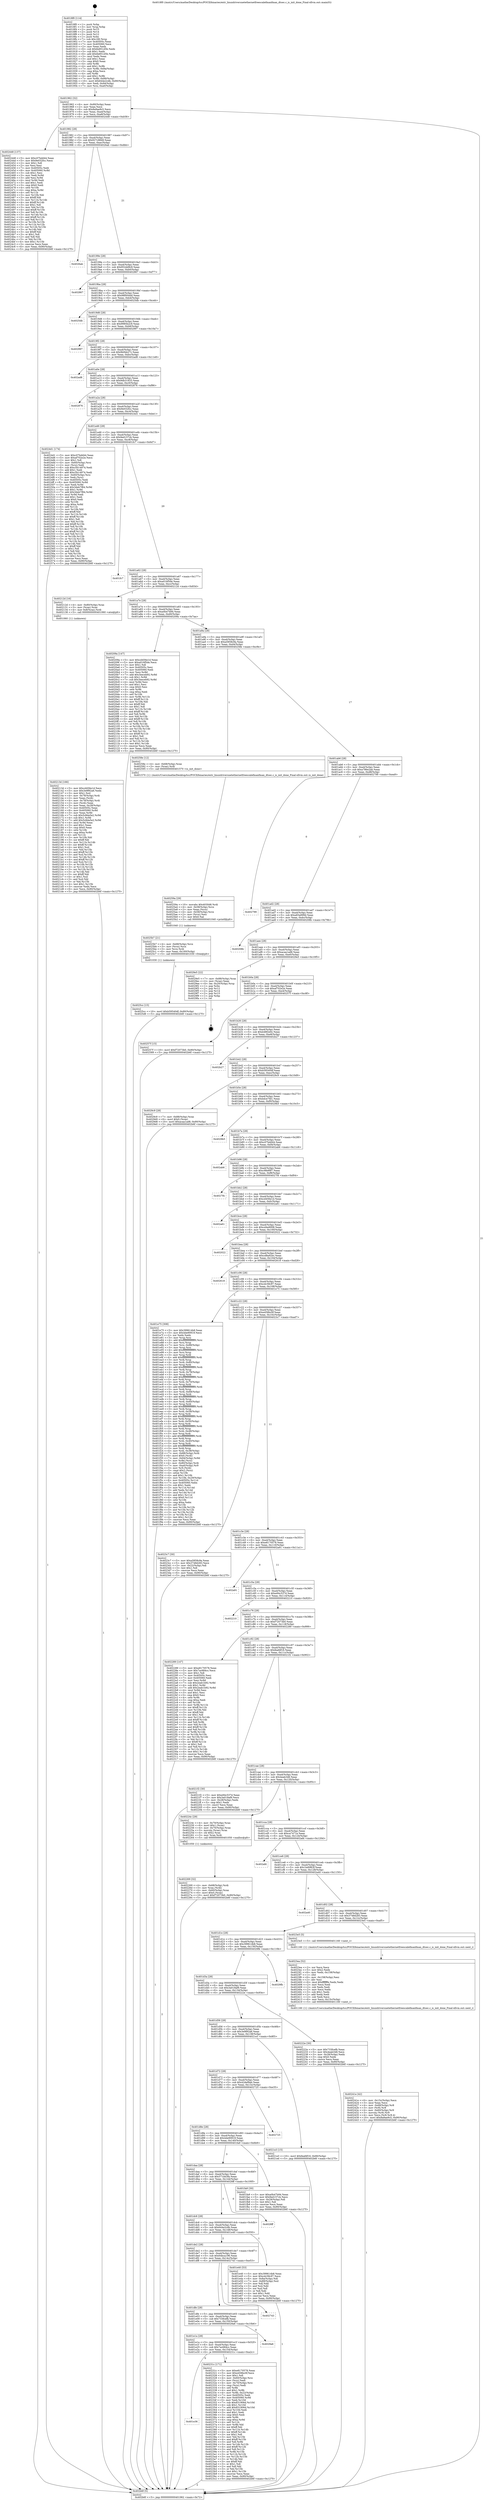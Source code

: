 digraph "0x4018f0" {
  label = "0x4018f0 (/mnt/c/Users/mathe/Desktop/tcc/POCII/binaries/extr_linuxdriversnetethernetfreescalefmanfman_dtsec.c_is_init_done_Final-ollvm.out::main(0))"
  labelloc = "t"
  node[shape=record]

  Entry [label="",width=0.3,height=0.3,shape=circle,fillcolor=black,style=filled]
  "0x401962" [label="{
     0x401962 [32]\l
     | [instrs]\l
     &nbsp;&nbsp;0x401962 \<+6\>: mov -0x90(%rbp),%eax\l
     &nbsp;&nbsp;0x401968 \<+2\>: mov %eax,%ecx\l
     &nbsp;&nbsp;0x40196a \<+6\>: sub $0x8a9ae9c5,%ecx\l
     &nbsp;&nbsp;0x401970 \<+6\>: mov %eax,-0xa4(%rbp)\l
     &nbsp;&nbsp;0x401976 \<+6\>: mov %ecx,-0xa8(%rbp)\l
     &nbsp;&nbsp;0x40197c \<+6\>: je 0000000000402448 \<main+0xb58\>\l
  }"]
  "0x402448" [label="{
     0x402448 [137]\l
     | [instrs]\l
     &nbsp;&nbsp;0x402448 \<+5\>: mov $0xc07bdd44,%eax\l
     &nbsp;&nbsp;0x40244d \<+5\>: mov $0x9e032fcc,%ecx\l
     &nbsp;&nbsp;0x402452 \<+2\>: mov $0x1,%dl\l
     &nbsp;&nbsp;0x402454 \<+2\>: xor %esi,%esi\l
     &nbsp;&nbsp;0x402456 \<+7\>: mov 0x40505c,%edi\l
     &nbsp;&nbsp;0x40245d \<+8\>: mov 0x405060,%r8d\l
     &nbsp;&nbsp;0x402465 \<+3\>: sub $0x1,%esi\l
     &nbsp;&nbsp;0x402468 \<+3\>: mov %edi,%r9d\l
     &nbsp;&nbsp;0x40246b \<+3\>: add %esi,%r9d\l
     &nbsp;&nbsp;0x40246e \<+4\>: imul %r9d,%edi\l
     &nbsp;&nbsp;0x402472 \<+3\>: and $0x1,%edi\l
     &nbsp;&nbsp;0x402475 \<+3\>: cmp $0x0,%edi\l
     &nbsp;&nbsp;0x402478 \<+4\>: sete %r10b\l
     &nbsp;&nbsp;0x40247c \<+4\>: cmp $0xa,%r8d\l
     &nbsp;&nbsp;0x402480 \<+4\>: setl %r11b\l
     &nbsp;&nbsp;0x402484 \<+3\>: mov %r10b,%bl\l
     &nbsp;&nbsp;0x402487 \<+3\>: xor $0xff,%bl\l
     &nbsp;&nbsp;0x40248a \<+3\>: mov %r11b,%r14b\l
     &nbsp;&nbsp;0x40248d \<+4\>: xor $0xff,%r14b\l
     &nbsp;&nbsp;0x402491 \<+3\>: xor $0x1,%dl\l
     &nbsp;&nbsp;0x402494 \<+3\>: mov %bl,%r15b\l
     &nbsp;&nbsp;0x402497 \<+4\>: and $0xff,%r15b\l
     &nbsp;&nbsp;0x40249b \<+3\>: and %dl,%r10b\l
     &nbsp;&nbsp;0x40249e \<+3\>: mov %r14b,%r12b\l
     &nbsp;&nbsp;0x4024a1 \<+4\>: and $0xff,%r12b\l
     &nbsp;&nbsp;0x4024a5 \<+3\>: and %dl,%r11b\l
     &nbsp;&nbsp;0x4024a8 \<+3\>: or %r10b,%r15b\l
     &nbsp;&nbsp;0x4024ab \<+3\>: or %r11b,%r12b\l
     &nbsp;&nbsp;0x4024ae \<+3\>: xor %r12b,%r15b\l
     &nbsp;&nbsp;0x4024b1 \<+3\>: or %r14b,%bl\l
     &nbsp;&nbsp;0x4024b4 \<+3\>: xor $0xff,%bl\l
     &nbsp;&nbsp;0x4024b7 \<+3\>: or $0x1,%dl\l
     &nbsp;&nbsp;0x4024ba \<+2\>: and %dl,%bl\l
     &nbsp;&nbsp;0x4024bc \<+3\>: or %bl,%r15b\l
     &nbsp;&nbsp;0x4024bf \<+4\>: test $0x1,%r15b\l
     &nbsp;&nbsp;0x4024c3 \<+3\>: cmovne %ecx,%eax\l
     &nbsp;&nbsp;0x4024c6 \<+6\>: mov %eax,-0x90(%rbp)\l
     &nbsp;&nbsp;0x4024cc \<+5\>: jmp 0000000000402b6f \<main+0x127f\>\l
  }"]
  "0x401982" [label="{
     0x401982 [28]\l
     | [instrs]\l
     &nbsp;&nbsp;0x401982 \<+5\>: jmp 0000000000401987 \<main+0x97\>\l
     &nbsp;&nbsp;0x401987 \<+6\>: mov -0xa4(%rbp),%eax\l
     &nbsp;&nbsp;0x40198d \<+5\>: sub $0x927c9849,%eax\l
     &nbsp;&nbsp;0x401992 \<+6\>: mov %eax,-0xac(%rbp)\l
     &nbsp;&nbsp;0x401998 \<+6\>: je 00000000004026ab \<main+0xdbb\>\l
  }"]
  Exit [label="",width=0.3,height=0.3,shape=circle,fillcolor=black,style=filled,peripheries=2]
  "0x4026ab" [label="{
     0x4026ab\l
  }", style=dashed]
  "0x40199e" [label="{
     0x40199e [28]\l
     | [instrs]\l
     &nbsp;&nbsp;0x40199e \<+5\>: jmp 00000000004019a3 \<main+0xb3\>\l
     &nbsp;&nbsp;0x4019a3 \<+6\>: mov -0xa4(%rbp),%eax\l
     &nbsp;&nbsp;0x4019a9 \<+5\>: sub $0x952dd9c9,%eax\l
     &nbsp;&nbsp;0x4019ae \<+6\>: mov %eax,-0xb0(%rbp)\l
     &nbsp;&nbsp;0x4019b4 \<+6\>: je 0000000000402867 \<main+0xf77\>\l
  }"]
  "0x4025cc" [label="{
     0x4025cc [15]\l
     | [instrs]\l
     &nbsp;&nbsp;0x4025cc \<+10\>: movl $0xb59540df,-0x90(%rbp)\l
     &nbsp;&nbsp;0x4025d6 \<+5\>: jmp 0000000000402b6f \<main+0x127f\>\l
  }"]
  "0x402867" [label="{
     0x402867\l
  }", style=dashed]
  "0x4019ba" [label="{
     0x4019ba [28]\l
     | [instrs]\l
     &nbsp;&nbsp;0x4019ba \<+5\>: jmp 00000000004019bf \<main+0xcf\>\l
     &nbsp;&nbsp;0x4019bf \<+6\>: mov -0xa4(%rbp),%eax\l
     &nbsp;&nbsp;0x4019c5 \<+5\>: sub $0x98f004dd,%eax\l
     &nbsp;&nbsp;0x4019ca \<+6\>: mov %eax,-0xb4(%rbp)\l
     &nbsp;&nbsp;0x4019d0 \<+6\>: je 00000000004025db \<main+0xceb\>\l
  }"]
  "0x4025b7" [label="{
     0x4025b7 [21]\l
     | [instrs]\l
     &nbsp;&nbsp;0x4025b7 \<+4\>: mov -0x68(%rbp),%rcx\l
     &nbsp;&nbsp;0x4025bb \<+3\>: mov (%rcx),%rcx\l
     &nbsp;&nbsp;0x4025be \<+3\>: mov %rcx,%rdi\l
     &nbsp;&nbsp;0x4025c1 \<+6\>: mov %eax,-0x160(%rbp)\l
     &nbsp;&nbsp;0x4025c7 \<+5\>: call 0000000000401030 \<free@plt\>\l
     | [calls]\l
     &nbsp;&nbsp;0x401030 \{1\} (unknown)\l
  }"]
  "0x4025db" [label="{
     0x4025db\l
  }", style=dashed]
  "0x4019d6" [label="{
     0x4019d6 [28]\l
     | [instrs]\l
     &nbsp;&nbsp;0x4019d6 \<+5\>: jmp 00000000004019db \<main+0xeb\>\l
     &nbsp;&nbsp;0x4019db \<+6\>: mov -0xa4(%rbp),%eax\l
     &nbsp;&nbsp;0x4019e1 \<+5\>: sub $0x9985b2c9,%eax\l
     &nbsp;&nbsp;0x4019e6 \<+6\>: mov %eax,-0xb8(%rbp)\l
     &nbsp;&nbsp;0x4019ec \<+6\>: je 0000000000402997 \<main+0x10a7\>\l
  }"]
  "0x40259a" [label="{
     0x40259a [29]\l
     | [instrs]\l
     &nbsp;&nbsp;0x40259a \<+10\>: movabs $0x4030d6,%rdi\l
     &nbsp;&nbsp;0x4025a4 \<+4\>: mov -0x58(%rbp),%rcx\l
     &nbsp;&nbsp;0x4025a8 \<+2\>: mov %eax,(%rcx)\l
     &nbsp;&nbsp;0x4025aa \<+4\>: mov -0x58(%rbp),%rcx\l
     &nbsp;&nbsp;0x4025ae \<+2\>: mov (%rcx),%esi\l
     &nbsp;&nbsp;0x4025b0 \<+2\>: mov $0x0,%al\l
     &nbsp;&nbsp;0x4025b2 \<+5\>: call 0000000000401040 \<printf@plt\>\l
     | [calls]\l
     &nbsp;&nbsp;0x401040 \{1\} (unknown)\l
  }"]
  "0x402997" [label="{
     0x402997\l
  }", style=dashed]
  "0x4019f2" [label="{
     0x4019f2 [28]\l
     | [instrs]\l
     &nbsp;&nbsp;0x4019f2 \<+5\>: jmp 00000000004019f7 \<main+0x107\>\l
     &nbsp;&nbsp;0x4019f7 \<+6\>: mov -0xa4(%rbp),%eax\l
     &nbsp;&nbsp;0x4019fd \<+5\>: sub $0x9b0bb27c,%eax\l
     &nbsp;&nbsp;0x401a02 \<+6\>: mov %eax,-0xbc(%rbp)\l
     &nbsp;&nbsp;0x401a08 \<+6\>: je 0000000000402ad8 \<main+0x11e8\>\l
  }"]
  "0x40241e" [label="{
     0x40241e [42]\l
     | [instrs]\l
     &nbsp;&nbsp;0x40241e \<+6\>: mov -0x15c(%rbp),%ecx\l
     &nbsp;&nbsp;0x402424 \<+3\>: imul %eax,%ecx\l
     &nbsp;&nbsp;0x402427 \<+4\>: mov -0x68(%rbp),%r8\l
     &nbsp;&nbsp;0x40242b \<+3\>: mov (%r8),%r8\l
     &nbsp;&nbsp;0x40242e \<+4\>: mov -0x60(%rbp),%r9\l
     &nbsp;&nbsp;0x402432 \<+3\>: movslq (%r9),%r9\l
     &nbsp;&nbsp;0x402435 \<+4\>: mov %ecx,(%r8,%r9,4)\l
     &nbsp;&nbsp;0x402439 \<+10\>: movl $0x8a9ae9c5,-0x90(%rbp)\l
     &nbsp;&nbsp;0x402443 \<+5\>: jmp 0000000000402b6f \<main+0x127f\>\l
  }"]
  "0x402ad8" [label="{
     0x402ad8\l
  }", style=dashed]
  "0x401a0e" [label="{
     0x401a0e [28]\l
     | [instrs]\l
     &nbsp;&nbsp;0x401a0e \<+5\>: jmp 0000000000401a13 \<main+0x123\>\l
     &nbsp;&nbsp;0x401a13 \<+6\>: mov -0xa4(%rbp),%eax\l
     &nbsp;&nbsp;0x401a19 \<+5\>: sub $0x9db31833,%eax\l
     &nbsp;&nbsp;0x401a1e \<+6\>: mov %eax,-0xc0(%rbp)\l
     &nbsp;&nbsp;0x401a24 \<+6\>: je 0000000000402876 \<main+0xf86\>\l
  }"]
  "0x4023ea" [label="{
     0x4023ea [52]\l
     | [instrs]\l
     &nbsp;&nbsp;0x4023ea \<+2\>: xor %ecx,%ecx\l
     &nbsp;&nbsp;0x4023ec \<+5\>: mov $0x2,%edx\l
     &nbsp;&nbsp;0x4023f1 \<+6\>: mov %edx,-0x158(%rbp)\l
     &nbsp;&nbsp;0x4023f7 \<+1\>: cltd\l
     &nbsp;&nbsp;0x4023f8 \<+6\>: mov -0x158(%rbp),%esi\l
     &nbsp;&nbsp;0x4023fe \<+2\>: idiv %esi\l
     &nbsp;&nbsp;0x402400 \<+6\>: imul $0xfffffffe,%edx,%edx\l
     &nbsp;&nbsp;0x402406 \<+2\>: mov %ecx,%edi\l
     &nbsp;&nbsp;0x402408 \<+2\>: sub %edx,%edi\l
     &nbsp;&nbsp;0x40240a \<+2\>: mov %ecx,%edx\l
     &nbsp;&nbsp;0x40240c \<+3\>: sub $0x1,%edx\l
     &nbsp;&nbsp;0x40240f \<+2\>: add %edx,%edi\l
     &nbsp;&nbsp;0x402411 \<+2\>: sub %edi,%ecx\l
     &nbsp;&nbsp;0x402413 \<+6\>: mov %ecx,-0x15c(%rbp)\l
     &nbsp;&nbsp;0x402419 \<+5\>: call 0000000000401160 \<next_i\>\l
     | [calls]\l
     &nbsp;&nbsp;0x401160 \{1\} (/mnt/c/Users/mathe/Desktop/tcc/POCII/binaries/extr_linuxdriversnetethernetfreescalefmanfman_dtsec.c_is_init_done_Final-ollvm.out::next_i)\l
  }"]
  "0x402876" [label="{
     0x402876\l
  }", style=dashed]
  "0x401a2a" [label="{
     0x401a2a [28]\l
     | [instrs]\l
     &nbsp;&nbsp;0x401a2a \<+5\>: jmp 0000000000401a2f \<main+0x13f\>\l
     &nbsp;&nbsp;0x401a2f \<+6\>: mov -0xa4(%rbp),%eax\l
     &nbsp;&nbsp;0x401a35 \<+5\>: sub $0x9e032fcc,%eax\l
     &nbsp;&nbsp;0x401a3a \<+6\>: mov %eax,-0xc4(%rbp)\l
     &nbsp;&nbsp;0x401a40 \<+6\>: je 00000000004024d1 \<main+0xbe1\>\l
  }"]
  "0x401e36" [label="{
     0x401e36\l
  }", style=dashed]
  "0x4024d1" [label="{
     0x4024d1 [174]\l
     | [instrs]\l
     &nbsp;&nbsp;0x4024d1 \<+5\>: mov $0xc07bdd44,%eax\l
     &nbsp;&nbsp;0x4024d6 \<+5\>: mov $0xaf702e2e,%ecx\l
     &nbsp;&nbsp;0x4024db \<+2\>: mov $0x1,%dl\l
     &nbsp;&nbsp;0x4024dd \<+4\>: mov -0x60(%rbp),%rsi\l
     &nbsp;&nbsp;0x4024e1 \<+2\>: mov (%rsi),%edi\l
     &nbsp;&nbsp;0x4024e3 \<+6\>: sub $0xc5b14974,%edi\l
     &nbsp;&nbsp;0x4024e9 \<+3\>: add $0x1,%edi\l
     &nbsp;&nbsp;0x4024ec \<+6\>: add $0xc5b14974,%edi\l
     &nbsp;&nbsp;0x4024f2 \<+4\>: mov -0x60(%rbp),%rsi\l
     &nbsp;&nbsp;0x4024f6 \<+2\>: mov %edi,(%rsi)\l
     &nbsp;&nbsp;0x4024f8 \<+7\>: mov 0x40505c,%edi\l
     &nbsp;&nbsp;0x4024ff \<+8\>: mov 0x405060,%r8d\l
     &nbsp;&nbsp;0x402507 \<+3\>: mov %edi,%r9d\l
     &nbsp;&nbsp;0x40250a \<+7\>: sub $0x3deb7f84,%r9d\l
     &nbsp;&nbsp;0x402511 \<+4\>: sub $0x1,%r9d\l
     &nbsp;&nbsp;0x402515 \<+7\>: add $0x3deb7f84,%r9d\l
     &nbsp;&nbsp;0x40251c \<+4\>: imul %r9d,%edi\l
     &nbsp;&nbsp;0x402520 \<+3\>: and $0x1,%edi\l
     &nbsp;&nbsp;0x402523 \<+3\>: cmp $0x0,%edi\l
     &nbsp;&nbsp;0x402526 \<+4\>: sete %r10b\l
     &nbsp;&nbsp;0x40252a \<+4\>: cmp $0xa,%r8d\l
     &nbsp;&nbsp;0x40252e \<+4\>: setl %r11b\l
     &nbsp;&nbsp;0x402532 \<+3\>: mov %r10b,%bl\l
     &nbsp;&nbsp;0x402535 \<+3\>: xor $0xff,%bl\l
     &nbsp;&nbsp;0x402538 \<+3\>: mov %r11b,%r14b\l
     &nbsp;&nbsp;0x40253b \<+4\>: xor $0xff,%r14b\l
     &nbsp;&nbsp;0x40253f \<+3\>: xor $0x1,%dl\l
     &nbsp;&nbsp;0x402542 \<+3\>: mov %bl,%r15b\l
     &nbsp;&nbsp;0x402545 \<+4\>: and $0xff,%r15b\l
     &nbsp;&nbsp;0x402549 \<+3\>: and %dl,%r10b\l
     &nbsp;&nbsp;0x40254c \<+3\>: mov %r14b,%r12b\l
     &nbsp;&nbsp;0x40254f \<+4\>: and $0xff,%r12b\l
     &nbsp;&nbsp;0x402553 \<+3\>: and %dl,%r11b\l
     &nbsp;&nbsp;0x402556 \<+3\>: or %r10b,%r15b\l
     &nbsp;&nbsp;0x402559 \<+3\>: or %r11b,%r12b\l
     &nbsp;&nbsp;0x40255c \<+3\>: xor %r12b,%r15b\l
     &nbsp;&nbsp;0x40255f \<+3\>: or %r14b,%bl\l
     &nbsp;&nbsp;0x402562 \<+3\>: xor $0xff,%bl\l
     &nbsp;&nbsp;0x402565 \<+3\>: or $0x1,%dl\l
     &nbsp;&nbsp;0x402568 \<+2\>: and %dl,%bl\l
     &nbsp;&nbsp;0x40256a \<+3\>: or %bl,%r15b\l
     &nbsp;&nbsp;0x40256d \<+4\>: test $0x1,%r15b\l
     &nbsp;&nbsp;0x402571 \<+3\>: cmovne %ecx,%eax\l
     &nbsp;&nbsp;0x402574 \<+6\>: mov %eax,-0x90(%rbp)\l
     &nbsp;&nbsp;0x40257a \<+5\>: jmp 0000000000402b6f \<main+0x127f\>\l
  }"]
  "0x401a46" [label="{
     0x401a46 [28]\l
     | [instrs]\l
     &nbsp;&nbsp;0x401a46 \<+5\>: jmp 0000000000401a4b \<main+0x15b\>\l
     &nbsp;&nbsp;0x401a4b \<+6\>: mov -0xa4(%rbp),%eax\l
     &nbsp;&nbsp;0x401a51 \<+5\>: sub $0x9ed157cb,%eax\l
     &nbsp;&nbsp;0x401a56 \<+6\>: mov %eax,-0xc8(%rbp)\l
     &nbsp;&nbsp;0x401a5c \<+6\>: je 0000000000401fc7 \<main+0x6d7\>\l
  }"]
  "0x40231c" [label="{
     0x40231c [171]\l
     | [instrs]\l
     &nbsp;&nbsp;0x40231c \<+5\>: mov $0xe8170578,%eax\l
     &nbsp;&nbsp;0x402321 \<+5\>: mov $0xe458bc0f,%ecx\l
     &nbsp;&nbsp;0x402326 \<+2\>: mov $0x1,%dl\l
     &nbsp;&nbsp;0x402328 \<+4\>: mov -0x60(%rbp),%rsi\l
     &nbsp;&nbsp;0x40232c \<+2\>: mov (%rsi),%edi\l
     &nbsp;&nbsp;0x40232e \<+4\>: mov -0x70(%rbp),%rsi\l
     &nbsp;&nbsp;0x402332 \<+2\>: cmp (%rsi),%edi\l
     &nbsp;&nbsp;0x402334 \<+4\>: setl %r8b\l
     &nbsp;&nbsp;0x402338 \<+4\>: and $0x1,%r8b\l
     &nbsp;&nbsp;0x40233c \<+4\>: mov %r8b,-0x22(%rbp)\l
     &nbsp;&nbsp;0x402340 \<+7\>: mov 0x40505c,%edi\l
     &nbsp;&nbsp;0x402347 \<+8\>: mov 0x405060,%r9d\l
     &nbsp;&nbsp;0x40234f \<+3\>: mov %edi,%r10d\l
     &nbsp;&nbsp;0x402352 \<+7\>: sub $0x831906d,%r10d\l
     &nbsp;&nbsp;0x402359 \<+4\>: sub $0x1,%r10d\l
     &nbsp;&nbsp;0x40235d \<+7\>: add $0x831906d,%r10d\l
     &nbsp;&nbsp;0x402364 \<+4\>: imul %r10d,%edi\l
     &nbsp;&nbsp;0x402368 \<+3\>: and $0x1,%edi\l
     &nbsp;&nbsp;0x40236b \<+3\>: cmp $0x0,%edi\l
     &nbsp;&nbsp;0x40236e \<+4\>: sete %r8b\l
     &nbsp;&nbsp;0x402372 \<+4\>: cmp $0xa,%r9d\l
     &nbsp;&nbsp;0x402376 \<+4\>: setl %r11b\l
     &nbsp;&nbsp;0x40237a \<+3\>: mov %r8b,%bl\l
     &nbsp;&nbsp;0x40237d \<+3\>: xor $0xff,%bl\l
     &nbsp;&nbsp;0x402380 \<+3\>: mov %r11b,%r14b\l
     &nbsp;&nbsp;0x402383 \<+4\>: xor $0xff,%r14b\l
     &nbsp;&nbsp;0x402387 \<+3\>: xor $0x1,%dl\l
     &nbsp;&nbsp;0x40238a \<+3\>: mov %bl,%r15b\l
     &nbsp;&nbsp;0x40238d \<+4\>: and $0xff,%r15b\l
     &nbsp;&nbsp;0x402391 \<+3\>: and %dl,%r8b\l
     &nbsp;&nbsp;0x402394 \<+3\>: mov %r14b,%r12b\l
     &nbsp;&nbsp;0x402397 \<+4\>: and $0xff,%r12b\l
     &nbsp;&nbsp;0x40239b \<+3\>: and %dl,%r11b\l
     &nbsp;&nbsp;0x40239e \<+3\>: or %r8b,%r15b\l
     &nbsp;&nbsp;0x4023a1 \<+3\>: or %r11b,%r12b\l
     &nbsp;&nbsp;0x4023a4 \<+3\>: xor %r12b,%r15b\l
     &nbsp;&nbsp;0x4023a7 \<+3\>: or %r14b,%bl\l
     &nbsp;&nbsp;0x4023aa \<+3\>: xor $0xff,%bl\l
     &nbsp;&nbsp;0x4023ad \<+3\>: or $0x1,%dl\l
     &nbsp;&nbsp;0x4023b0 \<+2\>: and %dl,%bl\l
     &nbsp;&nbsp;0x4023b2 \<+3\>: or %bl,%r15b\l
     &nbsp;&nbsp;0x4023b5 \<+4\>: test $0x1,%r15b\l
     &nbsp;&nbsp;0x4023b9 \<+3\>: cmovne %ecx,%eax\l
     &nbsp;&nbsp;0x4023bc \<+6\>: mov %eax,-0x90(%rbp)\l
     &nbsp;&nbsp;0x4023c2 \<+5\>: jmp 0000000000402b6f \<main+0x127f\>\l
  }"]
  "0x401fc7" [label="{
     0x401fc7\l
  }", style=dashed]
  "0x401a62" [label="{
     0x401a62 [28]\l
     | [instrs]\l
     &nbsp;&nbsp;0x401a62 \<+5\>: jmp 0000000000401a67 \<main+0x177\>\l
     &nbsp;&nbsp;0x401a67 \<+6\>: mov -0xa4(%rbp),%eax\l
     &nbsp;&nbsp;0x401a6d \<+5\>: sub $0xa016f5de,%eax\l
     &nbsp;&nbsp;0x401a72 \<+6\>: mov %eax,-0xcc(%rbp)\l
     &nbsp;&nbsp;0x401a78 \<+6\>: je 000000000040212d \<main+0x83d\>\l
  }"]
  "0x401e1a" [label="{
     0x401e1a [28]\l
     | [instrs]\l
     &nbsp;&nbsp;0x401e1a \<+5\>: jmp 0000000000401e1f \<main+0x52f\>\l
     &nbsp;&nbsp;0x401e1f \<+6\>: mov -0xa4(%rbp),%eax\l
     &nbsp;&nbsp;0x401e25 \<+5\>: sub $0x7ac684cc,%eax\l
     &nbsp;&nbsp;0x401e2a \<+6\>: mov %eax,-0x154(%rbp)\l
     &nbsp;&nbsp;0x401e30 \<+6\>: je 000000000040231c \<main+0xa2c\>\l
  }"]
  "0x40212d" [label="{
     0x40212d [16]\l
     | [instrs]\l
     &nbsp;&nbsp;0x40212d \<+4\>: mov -0x80(%rbp),%rax\l
     &nbsp;&nbsp;0x402131 \<+3\>: mov (%rax),%rax\l
     &nbsp;&nbsp;0x402134 \<+4\>: mov 0x8(%rax),%rdi\l
     &nbsp;&nbsp;0x402138 \<+5\>: call 0000000000401060 \<atoi@plt\>\l
     | [calls]\l
     &nbsp;&nbsp;0x401060 \{1\} (unknown)\l
  }"]
  "0x401a7e" [label="{
     0x401a7e [28]\l
     | [instrs]\l
     &nbsp;&nbsp;0x401a7e \<+5\>: jmp 0000000000401a83 \<main+0x193\>\l
     &nbsp;&nbsp;0x401a83 \<+6\>: mov -0xa4(%rbp),%eax\l
     &nbsp;&nbsp;0x401a89 \<+5\>: sub $0xa0b47b94,%eax\l
     &nbsp;&nbsp;0x401a8e \<+6\>: mov %eax,-0xd0(%rbp)\l
     &nbsp;&nbsp;0x401a94 \<+6\>: je 000000000040209a \<main+0x7aa\>\l
  }"]
  "0x4029a6" [label="{
     0x4029a6\l
  }", style=dashed]
  "0x40209a" [label="{
     0x40209a [147]\l
     | [instrs]\l
     &nbsp;&nbsp;0x40209a \<+5\>: mov $0xcd456e1d,%eax\l
     &nbsp;&nbsp;0x40209f \<+5\>: mov $0xa016f5de,%ecx\l
     &nbsp;&nbsp;0x4020a4 \<+2\>: mov $0x1,%dl\l
     &nbsp;&nbsp;0x4020a6 \<+7\>: mov 0x40505c,%esi\l
     &nbsp;&nbsp;0x4020ad \<+7\>: mov 0x405060,%edi\l
     &nbsp;&nbsp;0x4020b4 \<+3\>: mov %esi,%r8d\l
     &nbsp;&nbsp;0x4020b7 \<+7\>: add $0x3eeceb92,%r8d\l
     &nbsp;&nbsp;0x4020be \<+4\>: sub $0x1,%r8d\l
     &nbsp;&nbsp;0x4020c2 \<+7\>: sub $0x3eeceb92,%r8d\l
     &nbsp;&nbsp;0x4020c9 \<+4\>: imul %r8d,%esi\l
     &nbsp;&nbsp;0x4020cd \<+3\>: and $0x1,%esi\l
     &nbsp;&nbsp;0x4020d0 \<+3\>: cmp $0x0,%esi\l
     &nbsp;&nbsp;0x4020d3 \<+4\>: sete %r9b\l
     &nbsp;&nbsp;0x4020d7 \<+3\>: cmp $0xa,%edi\l
     &nbsp;&nbsp;0x4020da \<+4\>: setl %r10b\l
     &nbsp;&nbsp;0x4020de \<+3\>: mov %r9b,%r11b\l
     &nbsp;&nbsp;0x4020e1 \<+4\>: xor $0xff,%r11b\l
     &nbsp;&nbsp;0x4020e5 \<+3\>: mov %r10b,%bl\l
     &nbsp;&nbsp;0x4020e8 \<+3\>: xor $0xff,%bl\l
     &nbsp;&nbsp;0x4020eb \<+3\>: xor $0x1,%dl\l
     &nbsp;&nbsp;0x4020ee \<+3\>: mov %r11b,%r14b\l
     &nbsp;&nbsp;0x4020f1 \<+4\>: and $0xff,%r14b\l
     &nbsp;&nbsp;0x4020f5 \<+3\>: and %dl,%r9b\l
     &nbsp;&nbsp;0x4020f8 \<+3\>: mov %bl,%r15b\l
     &nbsp;&nbsp;0x4020fb \<+4\>: and $0xff,%r15b\l
     &nbsp;&nbsp;0x4020ff \<+3\>: and %dl,%r10b\l
     &nbsp;&nbsp;0x402102 \<+3\>: or %r9b,%r14b\l
     &nbsp;&nbsp;0x402105 \<+3\>: or %r10b,%r15b\l
     &nbsp;&nbsp;0x402108 \<+3\>: xor %r15b,%r14b\l
     &nbsp;&nbsp;0x40210b \<+3\>: or %bl,%r11b\l
     &nbsp;&nbsp;0x40210e \<+4\>: xor $0xff,%r11b\l
     &nbsp;&nbsp;0x402112 \<+3\>: or $0x1,%dl\l
     &nbsp;&nbsp;0x402115 \<+3\>: and %dl,%r11b\l
     &nbsp;&nbsp;0x402118 \<+3\>: or %r11b,%r14b\l
     &nbsp;&nbsp;0x40211b \<+4\>: test $0x1,%r14b\l
     &nbsp;&nbsp;0x40211f \<+3\>: cmovne %ecx,%eax\l
     &nbsp;&nbsp;0x402122 \<+6\>: mov %eax,-0x90(%rbp)\l
     &nbsp;&nbsp;0x402128 \<+5\>: jmp 0000000000402b6f \<main+0x127f\>\l
  }"]
  "0x401a9a" [label="{
     0x401a9a [28]\l
     | [instrs]\l
     &nbsp;&nbsp;0x401a9a \<+5\>: jmp 0000000000401a9f \<main+0x1af\>\l
     &nbsp;&nbsp;0x401a9f \<+6\>: mov -0xa4(%rbp),%eax\l
     &nbsp;&nbsp;0x401aa5 \<+5\>: sub $0xa5858c9a,%eax\l
     &nbsp;&nbsp;0x401aaa \<+6\>: mov %eax,-0xd4(%rbp)\l
     &nbsp;&nbsp;0x401ab0 \<+6\>: je 000000000040258e \<main+0xc9e\>\l
  }"]
  "0x401dfe" [label="{
     0x401dfe [28]\l
     | [instrs]\l
     &nbsp;&nbsp;0x401dfe \<+5\>: jmp 0000000000401e03 \<main+0x513\>\l
     &nbsp;&nbsp;0x401e03 \<+6\>: mov -0xa4(%rbp),%eax\l
     &nbsp;&nbsp;0x401e09 \<+5\>: sub $0x733fcefb,%eax\l
     &nbsp;&nbsp;0x401e0e \<+6\>: mov %eax,-0x150(%rbp)\l
     &nbsp;&nbsp;0x401e14 \<+6\>: je 00000000004029a6 \<main+0x10b6\>\l
  }"]
  "0x40258e" [label="{
     0x40258e [12]\l
     | [instrs]\l
     &nbsp;&nbsp;0x40258e \<+4\>: mov -0x68(%rbp),%rax\l
     &nbsp;&nbsp;0x402592 \<+3\>: mov (%rax),%rdi\l
     &nbsp;&nbsp;0x402595 \<+5\>: call 0000000000401570 \<is_init_done\>\l
     | [calls]\l
     &nbsp;&nbsp;0x401570 \{1\} (/mnt/c/Users/mathe/Desktop/tcc/POCII/binaries/extr_linuxdriversnetethernetfreescalefmanfman_dtsec.c_is_init_done_Final-ollvm.out::is_init_done)\l
  }"]
  "0x401ab6" [label="{
     0x401ab6 [28]\l
     | [instrs]\l
     &nbsp;&nbsp;0x401ab6 \<+5\>: jmp 0000000000401abb \<main+0x1cb\>\l
     &nbsp;&nbsp;0x401abb \<+6\>: mov -0xa4(%rbp),%eax\l
     &nbsp;&nbsp;0x401ac1 \<+5\>: sub $0xa786e2ab,%eax\l
     &nbsp;&nbsp;0x401ac6 \<+6\>: mov %eax,-0xd8(%rbp)\l
     &nbsp;&nbsp;0x401acc \<+6\>: je 0000000000402799 \<main+0xea9\>\l
  }"]
  "0x402743" [label="{
     0x402743\l
  }", style=dashed]
  "0x402799" [label="{
     0x402799\l
  }", style=dashed]
  "0x401ad2" [label="{
     0x401ad2 [28]\l
     | [instrs]\l
     &nbsp;&nbsp;0x401ad2 \<+5\>: jmp 0000000000401ad7 \<main+0x1e7\>\l
     &nbsp;&nbsp;0x401ad7 \<+6\>: mov -0xa4(%rbp),%eax\l
     &nbsp;&nbsp;0x401add \<+5\>: sub $0xa83a999d,%eax\l
     &nbsp;&nbsp;0x401ae2 \<+6\>: mov %eax,-0xdc(%rbp)\l
     &nbsp;&nbsp;0x401ae8 \<+6\>: je 000000000040208b \<main+0x79b\>\l
  }"]
  "0x402269" [label="{
     0x402269 [32]\l
     | [instrs]\l
     &nbsp;&nbsp;0x402269 \<+4\>: mov -0x68(%rbp),%rdi\l
     &nbsp;&nbsp;0x40226d \<+3\>: mov %rax,(%rdi)\l
     &nbsp;&nbsp;0x402270 \<+4\>: mov -0x60(%rbp),%rax\l
     &nbsp;&nbsp;0x402274 \<+6\>: movl $0x0,(%rax)\l
     &nbsp;&nbsp;0x40227a \<+10\>: movl $0xf72073b0,-0x90(%rbp)\l
     &nbsp;&nbsp;0x402284 \<+5\>: jmp 0000000000402b6f \<main+0x127f\>\l
  }"]
  "0x40208b" [label="{
     0x40208b\l
  }", style=dashed]
  "0x401aee" [label="{
     0x401aee [28]\l
     | [instrs]\l
     &nbsp;&nbsp;0x401aee \<+5\>: jmp 0000000000401af3 \<main+0x203\>\l
     &nbsp;&nbsp;0x401af3 \<+6\>: mov -0xa4(%rbp),%eax\l
     &nbsp;&nbsp;0x401af9 \<+5\>: sub $0xacaa1ad8,%eax\l
     &nbsp;&nbsp;0x401afe \<+6\>: mov %eax,-0xe0(%rbp)\l
     &nbsp;&nbsp;0x401b04 \<+6\>: je 00000000004029e5 \<main+0x10f5\>\l
  }"]
  "0x40213d" [label="{
     0x40213d [166]\l
     | [instrs]\l
     &nbsp;&nbsp;0x40213d \<+5\>: mov $0xcd456e1d,%ecx\l
     &nbsp;&nbsp;0x402142 \<+5\>: mov $0x3e9f92a6,%edx\l
     &nbsp;&nbsp;0x402147 \<+3\>: mov $0x1,%sil\l
     &nbsp;&nbsp;0x40214a \<+4\>: mov -0x78(%rbp),%rdi\l
     &nbsp;&nbsp;0x40214e \<+2\>: mov %eax,(%rdi)\l
     &nbsp;&nbsp;0x402150 \<+4\>: mov -0x78(%rbp),%rdi\l
     &nbsp;&nbsp;0x402154 \<+2\>: mov (%rdi),%eax\l
     &nbsp;&nbsp;0x402156 \<+3\>: mov %eax,-0x28(%rbp)\l
     &nbsp;&nbsp;0x402159 \<+7\>: mov 0x40505c,%eax\l
     &nbsp;&nbsp;0x402160 \<+8\>: mov 0x405060,%r8d\l
     &nbsp;&nbsp;0x402168 \<+3\>: mov %eax,%r9d\l
     &nbsp;&nbsp;0x40216b \<+7\>: sub $0x5c8da5e2,%r9d\l
     &nbsp;&nbsp;0x402172 \<+4\>: sub $0x1,%r9d\l
     &nbsp;&nbsp;0x402176 \<+7\>: add $0x5c8da5e2,%r9d\l
     &nbsp;&nbsp;0x40217d \<+4\>: imul %r9d,%eax\l
     &nbsp;&nbsp;0x402181 \<+3\>: and $0x1,%eax\l
     &nbsp;&nbsp;0x402184 \<+3\>: cmp $0x0,%eax\l
     &nbsp;&nbsp;0x402187 \<+4\>: sete %r10b\l
     &nbsp;&nbsp;0x40218b \<+4\>: cmp $0xa,%r8d\l
     &nbsp;&nbsp;0x40218f \<+4\>: setl %r11b\l
     &nbsp;&nbsp;0x402193 \<+3\>: mov %r10b,%bl\l
     &nbsp;&nbsp;0x402196 \<+3\>: xor $0xff,%bl\l
     &nbsp;&nbsp;0x402199 \<+3\>: mov %r11b,%r14b\l
     &nbsp;&nbsp;0x40219c \<+4\>: xor $0xff,%r14b\l
     &nbsp;&nbsp;0x4021a0 \<+4\>: xor $0x1,%sil\l
     &nbsp;&nbsp;0x4021a4 \<+3\>: mov %bl,%r15b\l
     &nbsp;&nbsp;0x4021a7 \<+4\>: and $0xff,%r15b\l
     &nbsp;&nbsp;0x4021ab \<+3\>: and %sil,%r10b\l
     &nbsp;&nbsp;0x4021ae \<+3\>: mov %r14b,%r12b\l
     &nbsp;&nbsp;0x4021b1 \<+4\>: and $0xff,%r12b\l
     &nbsp;&nbsp;0x4021b5 \<+3\>: and %sil,%r11b\l
     &nbsp;&nbsp;0x4021b8 \<+3\>: or %r10b,%r15b\l
     &nbsp;&nbsp;0x4021bb \<+3\>: or %r11b,%r12b\l
     &nbsp;&nbsp;0x4021be \<+3\>: xor %r12b,%r15b\l
     &nbsp;&nbsp;0x4021c1 \<+3\>: or %r14b,%bl\l
     &nbsp;&nbsp;0x4021c4 \<+3\>: xor $0xff,%bl\l
     &nbsp;&nbsp;0x4021c7 \<+4\>: or $0x1,%sil\l
     &nbsp;&nbsp;0x4021cb \<+3\>: and %sil,%bl\l
     &nbsp;&nbsp;0x4021ce \<+3\>: or %bl,%r15b\l
     &nbsp;&nbsp;0x4021d1 \<+4\>: test $0x1,%r15b\l
     &nbsp;&nbsp;0x4021d5 \<+3\>: cmovne %edx,%ecx\l
     &nbsp;&nbsp;0x4021d8 \<+6\>: mov %ecx,-0x90(%rbp)\l
     &nbsp;&nbsp;0x4021de \<+5\>: jmp 0000000000402b6f \<main+0x127f\>\l
  }"]
  "0x4029e5" [label="{
     0x4029e5 [22]\l
     | [instrs]\l
     &nbsp;&nbsp;0x4029e5 \<+7\>: mov -0x88(%rbp),%rax\l
     &nbsp;&nbsp;0x4029ec \<+2\>: mov (%rax),%eax\l
     &nbsp;&nbsp;0x4029ee \<+4\>: lea -0x20(%rbp),%rsp\l
     &nbsp;&nbsp;0x4029f2 \<+1\>: pop %rbx\l
     &nbsp;&nbsp;0x4029f3 \<+2\>: pop %r12\l
     &nbsp;&nbsp;0x4029f5 \<+2\>: pop %r14\l
     &nbsp;&nbsp;0x4029f7 \<+2\>: pop %r15\l
     &nbsp;&nbsp;0x4029f9 \<+1\>: pop %rbp\l
     &nbsp;&nbsp;0x4029fa \<+1\>: ret\l
  }"]
  "0x401b0a" [label="{
     0x401b0a [28]\l
     | [instrs]\l
     &nbsp;&nbsp;0x401b0a \<+5\>: jmp 0000000000401b0f \<main+0x21f\>\l
     &nbsp;&nbsp;0x401b0f \<+6\>: mov -0xa4(%rbp),%eax\l
     &nbsp;&nbsp;0x401b15 \<+5\>: sub $0xaf702e2e,%eax\l
     &nbsp;&nbsp;0x401b1a \<+6\>: mov %eax,-0xe4(%rbp)\l
     &nbsp;&nbsp;0x401b20 \<+6\>: je 000000000040257f \<main+0xc8f\>\l
  }"]
  "0x4018f0" [label="{
     0x4018f0 [114]\l
     | [instrs]\l
     &nbsp;&nbsp;0x4018f0 \<+1\>: push %rbp\l
     &nbsp;&nbsp;0x4018f1 \<+3\>: mov %rsp,%rbp\l
     &nbsp;&nbsp;0x4018f4 \<+2\>: push %r15\l
     &nbsp;&nbsp;0x4018f6 \<+2\>: push %r14\l
     &nbsp;&nbsp;0x4018f8 \<+2\>: push %r12\l
     &nbsp;&nbsp;0x4018fa \<+1\>: push %rbx\l
     &nbsp;&nbsp;0x4018fb \<+7\>: sub $0x180,%rsp\l
     &nbsp;&nbsp;0x401902 \<+7\>: mov 0x40505c,%eax\l
     &nbsp;&nbsp;0x401909 \<+7\>: mov 0x405060,%ecx\l
     &nbsp;&nbsp;0x401910 \<+2\>: mov %eax,%edx\l
     &nbsp;&nbsp;0x401912 \<+6\>: sub $0x6e851d5b,%edx\l
     &nbsp;&nbsp;0x401918 \<+3\>: sub $0x1,%edx\l
     &nbsp;&nbsp;0x40191b \<+6\>: add $0x6e851d5b,%edx\l
     &nbsp;&nbsp;0x401921 \<+3\>: imul %edx,%eax\l
     &nbsp;&nbsp;0x401924 \<+3\>: and $0x1,%eax\l
     &nbsp;&nbsp;0x401927 \<+3\>: cmp $0x0,%eax\l
     &nbsp;&nbsp;0x40192a \<+4\>: sete %r8b\l
     &nbsp;&nbsp;0x40192e \<+4\>: and $0x1,%r8b\l
     &nbsp;&nbsp;0x401932 \<+7\>: mov %r8b,-0x8a(%rbp)\l
     &nbsp;&nbsp;0x401939 \<+3\>: cmp $0xa,%ecx\l
     &nbsp;&nbsp;0x40193c \<+4\>: setl %r8b\l
     &nbsp;&nbsp;0x401940 \<+4\>: and $0x1,%r8b\l
     &nbsp;&nbsp;0x401944 \<+7\>: mov %r8b,-0x89(%rbp)\l
     &nbsp;&nbsp;0x40194b \<+10\>: movl $0x644e2cdb,-0x90(%rbp)\l
     &nbsp;&nbsp;0x401955 \<+6\>: mov %edi,-0x94(%rbp)\l
     &nbsp;&nbsp;0x40195b \<+7\>: mov %rsi,-0xa0(%rbp)\l
  }"]
  "0x40257f" [label="{
     0x40257f [15]\l
     | [instrs]\l
     &nbsp;&nbsp;0x40257f \<+10\>: movl $0xf72073b0,-0x90(%rbp)\l
     &nbsp;&nbsp;0x402589 \<+5\>: jmp 0000000000402b6f \<main+0x127f\>\l
  }"]
  "0x401b26" [label="{
     0x401b26 [28]\l
     | [instrs]\l
     &nbsp;&nbsp;0x401b26 \<+5\>: jmp 0000000000401b2b \<main+0x23b\>\l
     &nbsp;&nbsp;0x401b2b \<+6\>: mov -0xa4(%rbp),%eax\l
     &nbsp;&nbsp;0x401b31 \<+5\>: sub $0xb48f2e0c,%eax\l
     &nbsp;&nbsp;0x401b36 \<+6\>: mov %eax,-0xe8(%rbp)\l
     &nbsp;&nbsp;0x401b3c \<+6\>: je 0000000000402b27 \<main+0x1237\>\l
  }"]
  "0x402b6f" [label="{
     0x402b6f [5]\l
     | [instrs]\l
     &nbsp;&nbsp;0x402b6f \<+5\>: jmp 0000000000401962 \<main+0x72\>\l
  }"]
  "0x402b27" [label="{
     0x402b27\l
  }", style=dashed]
  "0x401b42" [label="{
     0x401b42 [28]\l
     | [instrs]\l
     &nbsp;&nbsp;0x401b42 \<+5\>: jmp 0000000000401b47 \<main+0x257\>\l
     &nbsp;&nbsp;0x401b47 \<+6\>: mov -0xa4(%rbp),%eax\l
     &nbsp;&nbsp;0x401b4d \<+5\>: sub $0xb59540df,%eax\l
     &nbsp;&nbsp;0x401b52 \<+6\>: mov %eax,-0xec(%rbp)\l
     &nbsp;&nbsp;0x401b58 \<+6\>: je 00000000004029c9 \<main+0x10d9\>\l
  }"]
  "0x401de2" [label="{
     0x401de2 [28]\l
     | [instrs]\l
     &nbsp;&nbsp;0x401de2 \<+5\>: jmp 0000000000401de7 \<main+0x4f7\>\l
     &nbsp;&nbsp;0x401de7 \<+6\>: mov -0xa4(%rbp),%eax\l
     &nbsp;&nbsp;0x401ded \<+5\>: sub $0x64bca196,%eax\l
     &nbsp;&nbsp;0x401df2 \<+6\>: mov %eax,-0x14c(%rbp)\l
     &nbsp;&nbsp;0x401df8 \<+6\>: je 0000000000402743 \<main+0xe53\>\l
  }"]
  "0x4029c9" [label="{
     0x4029c9 [28]\l
     | [instrs]\l
     &nbsp;&nbsp;0x4029c9 \<+7\>: mov -0x88(%rbp),%rax\l
     &nbsp;&nbsp;0x4029d0 \<+6\>: movl $0x0,(%rax)\l
     &nbsp;&nbsp;0x4029d6 \<+10\>: movl $0xacaa1ad8,-0x90(%rbp)\l
     &nbsp;&nbsp;0x4029e0 \<+5\>: jmp 0000000000402b6f \<main+0x127f\>\l
  }"]
  "0x401b5e" [label="{
     0x401b5e [28]\l
     | [instrs]\l
     &nbsp;&nbsp;0x401b5e \<+5\>: jmp 0000000000401b63 \<main+0x273\>\l
     &nbsp;&nbsp;0x401b63 \<+6\>: mov -0xa4(%rbp),%eax\l
     &nbsp;&nbsp;0x401b69 \<+5\>: sub $0xbdce7fd1,%eax\l
     &nbsp;&nbsp;0x401b6e \<+6\>: mov %eax,-0xf0(%rbp)\l
     &nbsp;&nbsp;0x401b74 \<+6\>: je 00000000004029b5 \<main+0x10c5\>\l
  }"]
  "0x401e40" [label="{
     0x401e40 [53]\l
     | [instrs]\l
     &nbsp;&nbsp;0x401e40 \<+5\>: mov $0x399614b8,%eax\l
     &nbsp;&nbsp;0x401e45 \<+5\>: mov $0xcdc58c97,%ecx\l
     &nbsp;&nbsp;0x401e4a \<+6\>: mov -0x8a(%rbp),%dl\l
     &nbsp;&nbsp;0x401e50 \<+7\>: mov -0x89(%rbp),%sil\l
     &nbsp;&nbsp;0x401e57 \<+3\>: mov %dl,%dil\l
     &nbsp;&nbsp;0x401e5a \<+3\>: and %sil,%dil\l
     &nbsp;&nbsp;0x401e5d \<+3\>: xor %sil,%dl\l
     &nbsp;&nbsp;0x401e60 \<+3\>: or %dl,%dil\l
     &nbsp;&nbsp;0x401e63 \<+4\>: test $0x1,%dil\l
     &nbsp;&nbsp;0x401e67 \<+3\>: cmovne %ecx,%eax\l
     &nbsp;&nbsp;0x401e6a \<+6\>: mov %eax,-0x90(%rbp)\l
     &nbsp;&nbsp;0x401e70 \<+5\>: jmp 0000000000402b6f \<main+0x127f\>\l
  }"]
  "0x4029b5" [label="{
     0x4029b5\l
  }", style=dashed]
  "0x401b7a" [label="{
     0x401b7a [28]\l
     | [instrs]\l
     &nbsp;&nbsp;0x401b7a \<+5\>: jmp 0000000000401b7f \<main+0x28f\>\l
     &nbsp;&nbsp;0x401b7f \<+6\>: mov -0xa4(%rbp),%eax\l
     &nbsp;&nbsp;0x401b85 \<+5\>: sub $0xc07bdd44,%eax\l
     &nbsp;&nbsp;0x401b8a \<+6\>: mov %eax,-0xf4(%rbp)\l
     &nbsp;&nbsp;0x401b90 \<+6\>: je 0000000000402ab6 \<main+0x11c6\>\l
  }"]
  "0x401dc6" [label="{
     0x401dc6 [28]\l
     | [instrs]\l
     &nbsp;&nbsp;0x401dc6 \<+5\>: jmp 0000000000401dcb \<main+0x4db\>\l
     &nbsp;&nbsp;0x401dcb \<+6\>: mov -0xa4(%rbp),%eax\l
     &nbsp;&nbsp;0x401dd1 \<+5\>: sub $0x644e2cdb,%eax\l
     &nbsp;&nbsp;0x401dd6 \<+6\>: mov %eax,-0x148(%rbp)\l
     &nbsp;&nbsp;0x401ddc \<+6\>: je 0000000000401e40 \<main+0x550\>\l
  }"]
  "0x402ab6" [label="{
     0x402ab6\l
  }", style=dashed]
  "0x401b96" [label="{
     0x401b96 [28]\l
     | [instrs]\l
     &nbsp;&nbsp;0x401b96 \<+5\>: jmp 0000000000401b9b \<main+0x2ab\>\l
     &nbsp;&nbsp;0x401b9b \<+6\>: mov -0xa4(%rbp),%eax\l
     &nbsp;&nbsp;0x401ba1 \<+5\>: sub $0xc9fe9f97,%eax\l
     &nbsp;&nbsp;0x401ba6 \<+6\>: mov %eax,-0xf8(%rbp)\l
     &nbsp;&nbsp;0x401bac \<+6\>: je 00000000004027f4 \<main+0xf04\>\l
  }"]
  "0x4028ff" [label="{
     0x4028ff\l
  }", style=dashed]
  "0x4027f4" [label="{
     0x4027f4\l
  }", style=dashed]
  "0x401bb2" [label="{
     0x401bb2 [28]\l
     | [instrs]\l
     &nbsp;&nbsp;0x401bb2 \<+5\>: jmp 0000000000401bb7 \<main+0x2c7\>\l
     &nbsp;&nbsp;0x401bb7 \<+6\>: mov -0xa4(%rbp),%eax\l
     &nbsp;&nbsp;0x401bbd \<+5\>: sub $0xcd456e1d,%eax\l
     &nbsp;&nbsp;0x401bc2 \<+6\>: mov %eax,-0xfc(%rbp)\l
     &nbsp;&nbsp;0x401bc8 \<+6\>: je 0000000000402a61 \<main+0x1171\>\l
  }"]
  "0x401daa" [label="{
     0x401daa [28]\l
     | [instrs]\l
     &nbsp;&nbsp;0x401daa \<+5\>: jmp 0000000000401daf \<main+0x4bf\>\l
     &nbsp;&nbsp;0x401daf \<+6\>: mov -0xa4(%rbp),%eax\l
     &nbsp;&nbsp;0x401db5 \<+5\>: sub $0x571bb3fa,%eax\l
     &nbsp;&nbsp;0x401dba \<+6\>: mov %eax,-0x144(%rbp)\l
     &nbsp;&nbsp;0x401dc0 \<+6\>: je 00000000004028ff \<main+0x100f\>\l
  }"]
  "0x402a61" [label="{
     0x402a61\l
  }", style=dashed]
  "0x401bce" [label="{
     0x401bce [28]\l
     | [instrs]\l
     &nbsp;&nbsp;0x401bce \<+5\>: jmp 0000000000401bd3 \<main+0x2e3\>\l
     &nbsp;&nbsp;0x401bd3 \<+6\>: mov -0xa4(%rbp),%eax\l
     &nbsp;&nbsp;0x401bd9 \<+5\>: sub $0xcd4e9008,%eax\l
     &nbsp;&nbsp;0x401bde \<+6\>: mov %eax,-0x100(%rbp)\l
     &nbsp;&nbsp;0x401be4 \<+6\>: je 0000000000402022 \<main+0x732\>\l
  }"]
  "0x401fa9" [label="{
     0x401fa9 [30]\l
     | [instrs]\l
     &nbsp;&nbsp;0x401fa9 \<+5\>: mov $0xa0b47b94,%eax\l
     &nbsp;&nbsp;0x401fae \<+5\>: mov $0x9ed157cb,%ecx\l
     &nbsp;&nbsp;0x401fb3 \<+3\>: mov -0x29(%rbp),%dl\l
     &nbsp;&nbsp;0x401fb6 \<+3\>: test $0x1,%dl\l
     &nbsp;&nbsp;0x401fb9 \<+3\>: cmovne %ecx,%eax\l
     &nbsp;&nbsp;0x401fbc \<+6\>: mov %eax,-0x90(%rbp)\l
     &nbsp;&nbsp;0x401fc2 \<+5\>: jmp 0000000000402b6f \<main+0x127f\>\l
  }"]
  "0x402022" [label="{
     0x402022\l
  }", style=dashed]
  "0x401bea" [label="{
     0x401bea [28]\l
     | [instrs]\l
     &nbsp;&nbsp;0x401bea \<+5\>: jmp 0000000000401bef \<main+0x2ff\>\l
     &nbsp;&nbsp;0x401bef \<+6\>: mov -0xa4(%rbp),%eax\l
     &nbsp;&nbsp;0x401bf5 \<+5\>: sub $0xcd8a92ec,%eax\l
     &nbsp;&nbsp;0x401bfa \<+6\>: mov %eax,-0x104(%rbp)\l
     &nbsp;&nbsp;0x401c00 \<+6\>: je 0000000000402618 \<main+0xd28\>\l
  }"]
  "0x401d8e" [label="{
     0x401d8e [28]\l
     | [instrs]\l
     &nbsp;&nbsp;0x401d8e \<+5\>: jmp 0000000000401d93 \<main+0x4a3\>\l
     &nbsp;&nbsp;0x401d93 \<+6\>: mov -0xa4(%rbp),%eax\l
     &nbsp;&nbsp;0x401d99 \<+5\>: sub $0x4de90919,%eax\l
     &nbsp;&nbsp;0x401d9e \<+6\>: mov %eax,-0x140(%rbp)\l
     &nbsp;&nbsp;0x401da4 \<+6\>: je 0000000000401fa9 \<main+0x6b9\>\l
  }"]
  "0x402618" [label="{
     0x402618\l
  }", style=dashed]
  "0x401c06" [label="{
     0x401c06 [28]\l
     | [instrs]\l
     &nbsp;&nbsp;0x401c06 \<+5\>: jmp 0000000000401c0b \<main+0x31b\>\l
     &nbsp;&nbsp;0x401c0b \<+6\>: mov -0xa4(%rbp),%eax\l
     &nbsp;&nbsp;0x401c11 \<+5\>: sub $0xcdc58c97,%eax\l
     &nbsp;&nbsp;0x401c16 \<+6\>: mov %eax,-0x108(%rbp)\l
     &nbsp;&nbsp;0x401c1c \<+6\>: je 0000000000401e75 \<main+0x585\>\l
  }"]
  "0x402725" [label="{
     0x402725\l
  }", style=dashed]
  "0x401e75" [label="{
     0x401e75 [308]\l
     | [instrs]\l
     &nbsp;&nbsp;0x401e75 \<+5\>: mov $0x399614b8,%eax\l
     &nbsp;&nbsp;0x401e7a \<+5\>: mov $0x4de90919,%ecx\l
     &nbsp;&nbsp;0x401e7f \<+2\>: xor %edx,%edx\l
     &nbsp;&nbsp;0x401e81 \<+3\>: mov %rsp,%rsi\l
     &nbsp;&nbsp;0x401e84 \<+4\>: add $0xfffffffffffffff0,%rsi\l
     &nbsp;&nbsp;0x401e88 \<+3\>: mov %rsi,%rsp\l
     &nbsp;&nbsp;0x401e8b \<+7\>: mov %rsi,-0x88(%rbp)\l
     &nbsp;&nbsp;0x401e92 \<+3\>: mov %rsp,%rsi\l
     &nbsp;&nbsp;0x401e95 \<+4\>: add $0xfffffffffffffff0,%rsi\l
     &nbsp;&nbsp;0x401e99 \<+3\>: mov %rsi,%rsp\l
     &nbsp;&nbsp;0x401e9c \<+3\>: mov %rsp,%rdi\l
     &nbsp;&nbsp;0x401e9f \<+4\>: add $0xfffffffffffffff0,%rdi\l
     &nbsp;&nbsp;0x401ea3 \<+3\>: mov %rdi,%rsp\l
     &nbsp;&nbsp;0x401ea6 \<+4\>: mov %rdi,-0x80(%rbp)\l
     &nbsp;&nbsp;0x401eaa \<+3\>: mov %rsp,%rdi\l
     &nbsp;&nbsp;0x401ead \<+4\>: add $0xfffffffffffffff0,%rdi\l
     &nbsp;&nbsp;0x401eb1 \<+3\>: mov %rdi,%rsp\l
     &nbsp;&nbsp;0x401eb4 \<+4\>: mov %rdi,-0x78(%rbp)\l
     &nbsp;&nbsp;0x401eb8 \<+3\>: mov %rsp,%rdi\l
     &nbsp;&nbsp;0x401ebb \<+4\>: add $0xfffffffffffffff0,%rdi\l
     &nbsp;&nbsp;0x401ebf \<+3\>: mov %rdi,%rsp\l
     &nbsp;&nbsp;0x401ec2 \<+4\>: mov %rdi,-0x70(%rbp)\l
     &nbsp;&nbsp;0x401ec6 \<+3\>: mov %rsp,%rdi\l
     &nbsp;&nbsp;0x401ec9 \<+4\>: add $0xfffffffffffffff0,%rdi\l
     &nbsp;&nbsp;0x401ecd \<+3\>: mov %rdi,%rsp\l
     &nbsp;&nbsp;0x401ed0 \<+4\>: mov %rdi,-0x68(%rbp)\l
     &nbsp;&nbsp;0x401ed4 \<+3\>: mov %rsp,%rdi\l
     &nbsp;&nbsp;0x401ed7 \<+4\>: add $0xfffffffffffffff0,%rdi\l
     &nbsp;&nbsp;0x401edb \<+3\>: mov %rdi,%rsp\l
     &nbsp;&nbsp;0x401ede \<+4\>: mov %rdi,-0x60(%rbp)\l
     &nbsp;&nbsp;0x401ee2 \<+3\>: mov %rsp,%rdi\l
     &nbsp;&nbsp;0x401ee5 \<+4\>: add $0xfffffffffffffff0,%rdi\l
     &nbsp;&nbsp;0x401ee9 \<+3\>: mov %rdi,%rsp\l
     &nbsp;&nbsp;0x401eec \<+4\>: mov %rdi,-0x58(%rbp)\l
     &nbsp;&nbsp;0x401ef0 \<+3\>: mov %rsp,%rdi\l
     &nbsp;&nbsp;0x401ef3 \<+4\>: add $0xfffffffffffffff0,%rdi\l
     &nbsp;&nbsp;0x401ef7 \<+3\>: mov %rdi,%rsp\l
     &nbsp;&nbsp;0x401efa \<+4\>: mov %rdi,-0x50(%rbp)\l
     &nbsp;&nbsp;0x401efe \<+3\>: mov %rsp,%rdi\l
     &nbsp;&nbsp;0x401f01 \<+4\>: add $0xfffffffffffffff0,%rdi\l
     &nbsp;&nbsp;0x401f05 \<+3\>: mov %rdi,%rsp\l
     &nbsp;&nbsp;0x401f08 \<+4\>: mov %rdi,-0x48(%rbp)\l
     &nbsp;&nbsp;0x401f0c \<+3\>: mov %rsp,%rdi\l
     &nbsp;&nbsp;0x401f0f \<+4\>: add $0xfffffffffffffff0,%rdi\l
     &nbsp;&nbsp;0x401f13 \<+3\>: mov %rdi,%rsp\l
     &nbsp;&nbsp;0x401f16 \<+4\>: mov %rdi,-0x40(%rbp)\l
     &nbsp;&nbsp;0x401f1a \<+3\>: mov %rsp,%rdi\l
     &nbsp;&nbsp;0x401f1d \<+4\>: add $0xfffffffffffffff0,%rdi\l
     &nbsp;&nbsp;0x401f21 \<+3\>: mov %rdi,%rsp\l
     &nbsp;&nbsp;0x401f24 \<+4\>: mov %rdi,-0x38(%rbp)\l
     &nbsp;&nbsp;0x401f28 \<+7\>: mov -0x88(%rbp),%rdi\l
     &nbsp;&nbsp;0x401f2f \<+6\>: movl $0x0,(%rdi)\l
     &nbsp;&nbsp;0x401f35 \<+7\>: mov -0x94(%rbp),%r8d\l
     &nbsp;&nbsp;0x401f3c \<+3\>: mov %r8d,(%rsi)\l
     &nbsp;&nbsp;0x401f3f \<+4\>: mov -0x80(%rbp),%rdi\l
     &nbsp;&nbsp;0x401f43 \<+7\>: mov -0xa0(%rbp),%r9\l
     &nbsp;&nbsp;0x401f4a \<+3\>: mov %r9,(%rdi)\l
     &nbsp;&nbsp;0x401f4d \<+3\>: cmpl $0x2,(%rsi)\l
     &nbsp;&nbsp;0x401f50 \<+4\>: setne %r10b\l
     &nbsp;&nbsp;0x401f54 \<+4\>: and $0x1,%r10b\l
     &nbsp;&nbsp;0x401f58 \<+4\>: mov %r10b,-0x29(%rbp)\l
     &nbsp;&nbsp;0x401f5c \<+8\>: mov 0x40505c,%r11d\l
     &nbsp;&nbsp;0x401f64 \<+7\>: mov 0x405060,%ebx\l
     &nbsp;&nbsp;0x401f6b \<+3\>: sub $0x1,%edx\l
     &nbsp;&nbsp;0x401f6e \<+3\>: mov %r11d,%r14d\l
     &nbsp;&nbsp;0x401f71 \<+3\>: add %edx,%r14d\l
     &nbsp;&nbsp;0x401f74 \<+4\>: imul %r14d,%r11d\l
     &nbsp;&nbsp;0x401f78 \<+4\>: and $0x1,%r11d\l
     &nbsp;&nbsp;0x401f7c \<+4\>: cmp $0x0,%r11d\l
     &nbsp;&nbsp;0x401f80 \<+4\>: sete %r10b\l
     &nbsp;&nbsp;0x401f84 \<+3\>: cmp $0xa,%ebx\l
     &nbsp;&nbsp;0x401f87 \<+4\>: setl %r15b\l
     &nbsp;&nbsp;0x401f8b \<+3\>: mov %r10b,%r12b\l
     &nbsp;&nbsp;0x401f8e \<+3\>: and %r15b,%r12b\l
     &nbsp;&nbsp;0x401f91 \<+3\>: xor %r15b,%r10b\l
     &nbsp;&nbsp;0x401f94 \<+3\>: or %r10b,%r12b\l
     &nbsp;&nbsp;0x401f97 \<+4\>: test $0x1,%r12b\l
     &nbsp;&nbsp;0x401f9b \<+3\>: cmovne %ecx,%eax\l
     &nbsp;&nbsp;0x401f9e \<+6\>: mov %eax,-0x90(%rbp)\l
     &nbsp;&nbsp;0x401fa4 \<+5\>: jmp 0000000000402b6f \<main+0x127f\>\l
  }"]
  "0x401c22" [label="{
     0x401c22 [28]\l
     | [instrs]\l
     &nbsp;&nbsp;0x401c22 \<+5\>: jmp 0000000000401c27 \<main+0x337\>\l
     &nbsp;&nbsp;0x401c27 \<+6\>: mov -0xa4(%rbp),%eax\l
     &nbsp;&nbsp;0x401c2d \<+5\>: sub $0xe458bc0f,%eax\l
     &nbsp;&nbsp;0x401c32 \<+6\>: mov %eax,-0x10c(%rbp)\l
     &nbsp;&nbsp;0x401c38 \<+6\>: je 00000000004023c7 \<main+0xad7\>\l
  }"]
  "0x401d72" [label="{
     0x401d72 [28]\l
     | [instrs]\l
     &nbsp;&nbsp;0x401d72 \<+5\>: jmp 0000000000401d77 \<main+0x487\>\l
     &nbsp;&nbsp;0x401d77 \<+6\>: mov -0xa4(%rbp),%eax\l
     &nbsp;&nbsp;0x401d7d \<+5\>: sub $0x42def9ab,%eax\l
     &nbsp;&nbsp;0x401d82 \<+6\>: mov %eax,-0x13c(%rbp)\l
     &nbsp;&nbsp;0x401d88 \<+6\>: je 0000000000402725 \<main+0xe35\>\l
  }"]
  "0x4023c7" [label="{
     0x4023c7 [30]\l
     | [instrs]\l
     &nbsp;&nbsp;0x4023c7 \<+5\>: mov $0xa5858c9a,%eax\l
     &nbsp;&nbsp;0x4023cc \<+5\>: mov $0x3748d283,%ecx\l
     &nbsp;&nbsp;0x4023d1 \<+3\>: mov -0x22(%rbp),%dl\l
     &nbsp;&nbsp;0x4023d4 \<+3\>: test $0x1,%dl\l
     &nbsp;&nbsp;0x4023d7 \<+3\>: cmovne %ecx,%eax\l
     &nbsp;&nbsp;0x4023da \<+6\>: mov %eax,-0x90(%rbp)\l
     &nbsp;&nbsp;0x4023e0 \<+5\>: jmp 0000000000402b6f \<main+0x127f\>\l
  }"]
  "0x401c3e" [label="{
     0x401c3e [28]\l
     | [instrs]\l
     &nbsp;&nbsp;0x401c3e \<+5\>: jmp 0000000000401c43 \<main+0x353\>\l
     &nbsp;&nbsp;0x401c43 \<+6\>: mov -0xa4(%rbp),%eax\l
     &nbsp;&nbsp;0x401c49 \<+5\>: sub $0xe8170578,%eax\l
     &nbsp;&nbsp;0x401c4e \<+6\>: mov %eax,-0x110(%rbp)\l
     &nbsp;&nbsp;0x401c54 \<+6\>: je 0000000000402a91 \<main+0x11a1\>\l
  }"]
  "0x4021e3" [label="{
     0x4021e3 [15]\l
     | [instrs]\l
     &nbsp;&nbsp;0x4021e3 \<+10\>: movl $0xfeafdf16,-0x90(%rbp)\l
     &nbsp;&nbsp;0x4021ed \<+5\>: jmp 0000000000402b6f \<main+0x127f\>\l
  }"]
  "0x402a91" [label="{
     0x402a91\l
  }", style=dashed]
  "0x401c5a" [label="{
     0x401c5a [28]\l
     | [instrs]\l
     &nbsp;&nbsp;0x401c5a \<+5\>: jmp 0000000000401c5f \<main+0x36f\>\l
     &nbsp;&nbsp;0x401c5f \<+6\>: mov -0xa4(%rbp),%eax\l
     &nbsp;&nbsp;0x401c65 \<+5\>: sub $0xe94c537d,%eax\l
     &nbsp;&nbsp;0x401c6a \<+6\>: mov %eax,-0x114(%rbp)\l
     &nbsp;&nbsp;0x401c70 \<+6\>: je 0000000000402210 \<main+0x920\>\l
  }"]
  "0x401d56" [label="{
     0x401d56 [28]\l
     | [instrs]\l
     &nbsp;&nbsp;0x401d56 \<+5\>: jmp 0000000000401d5b \<main+0x46b\>\l
     &nbsp;&nbsp;0x401d5b \<+6\>: mov -0xa4(%rbp),%eax\l
     &nbsp;&nbsp;0x401d61 \<+5\>: sub $0x3e9f92a6,%eax\l
     &nbsp;&nbsp;0x401d66 \<+6\>: mov %eax,-0x138(%rbp)\l
     &nbsp;&nbsp;0x401d6c \<+6\>: je 00000000004021e3 \<main+0x8f3\>\l
  }"]
  "0x402210" [label="{
     0x402210\l
  }", style=dashed]
  "0x401c76" [label="{
     0x401c76 [28]\l
     | [instrs]\l
     &nbsp;&nbsp;0x401c76 \<+5\>: jmp 0000000000401c7b \<main+0x38b\>\l
     &nbsp;&nbsp;0x401c7b \<+6\>: mov -0xa4(%rbp),%eax\l
     &nbsp;&nbsp;0x401c81 \<+5\>: sub $0xf72073b0,%eax\l
     &nbsp;&nbsp;0x401c86 \<+6\>: mov %eax,-0x118(%rbp)\l
     &nbsp;&nbsp;0x401c8c \<+6\>: je 0000000000402289 \<main+0x999\>\l
  }"]
  "0x40222e" [label="{
     0x40222e [30]\l
     | [instrs]\l
     &nbsp;&nbsp;0x40222e \<+5\>: mov $0x733fcefb,%eax\l
     &nbsp;&nbsp;0x402233 \<+5\>: mov $0x4eab348,%ecx\l
     &nbsp;&nbsp;0x402238 \<+3\>: mov -0x28(%rbp),%edx\l
     &nbsp;&nbsp;0x40223b \<+3\>: cmp $0x0,%edx\l
     &nbsp;&nbsp;0x40223e \<+3\>: cmove %ecx,%eax\l
     &nbsp;&nbsp;0x402241 \<+6\>: mov %eax,-0x90(%rbp)\l
     &nbsp;&nbsp;0x402247 \<+5\>: jmp 0000000000402b6f \<main+0x127f\>\l
  }"]
  "0x402289" [label="{
     0x402289 [147]\l
     | [instrs]\l
     &nbsp;&nbsp;0x402289 \<+5\>: mov $0xe8170578,%eax\l
     &nbsp;&nbsp;0x40228e \<+5\>: mov $0x7ac684cc,%ecx\l
     &nbsp;&nbsp;0x402293 \<+2\>: mov $0x1,%dl\l
     &nbsp;&nbsp;0x402295 \<+7\>: mov 0x40505c,%esi\l
     &nbsp;&nbsp;0x40229c \<+7\>: mov 0x405060,%edi\l
     &nbsp;&nbsp;0x4022a3 \<+3\>: mov %esi,%r8d\l
     &nbsp;&nbsp;0x4022a6 \<+7\>: sub $0x2eab1b92,%r8d\l
     &nbsp;&nbsp;0x4022ad \<+4\>: sub $0x1,%r8d\l
     &nbsp;&nbsp;0x4022b1 \<+7\>: add $0x2eab1b92,%r8d\l
     &nbsp;&nbsp;0x4022b8 \<+4\>: imul %r8d,%esi\l
     &nbsp;&nbsp;0x4022bc \<+3\>: and $0x1,%esi\l
     &nbsp;&nbsp;0x4022bf \<+3\>: cmp $0x0,%esi\l
     &nbsp;&nbsp;0x4022c2 \<+4\>: sete %r9b\l
     &nbsp;&nbsp;0x4022c6 \<+3\>: cmp $0xa,%edi\l
     &nbsp;&nbsp;0x4022c9 \<+4\>: setl %r10b\l
     &nbsp;&nbsp;0x4022cd \<+3\>: mov %r9b,%r11b\l
     &nbsp;&nbsp;0x4022d0 \<+4\>: xor $0xff,%r11b\l
     &nbsp;&nbsp;0x4022d4 \<+3\>: mov %r10b,%bl\l
     &nbsp;&nbsp;0x4022d7 \<+3\>: xor $0xff,%bl\l
     &nbsp;&nbsp;0x4022da \<+3\>: xor $0x1,%dl\l
     &nbsp;&nbsp;0x4022dd \<+3\>: mov %r11b,%r14b\l
     &nbsp;&nbsp;0x4022e0 \<+4\>: and $0xff,%r14b\l
     &nbsp;&nbsp;0x4022e4 \<+3\>: and %dl,%r9b\l
     &nbsp;&nbsp;0x4022e7 \<+3\>: mov %bl,%r15b\l
     &nbsp;&nbsp;0x4022ea \<+4\>: and $0xff,%r15b\l
     &nbsp;&nbsp;0x4022ee \<+3\>: and %dl,%r10b\l
     &nbsp;&nbsp;0x4022f1 \<+3\>: or %r9b,%r14b\l
     &nbsp;&nbsp;0x4022f4 \<+3\>: or %r10b,%r15b\l
     &nbsp;&nbsp;0x4022f7 \<+3\>: xor %r15b,%r14b\l
     &nbsp;&nbsp;0x4022fa \<+3\>: or %bl,%r11b\l
     &nbsp;&nbsp;0x4022fd \<+4\>: xor $0xff,%r11b\l
     &nbsp;&nbsp;0x402301 \<+3\>: or $0x1,%dl\l
     &nbsp;&nbsp;0x402304 \<+3\>: and %dl,%r11b\l
     &nbsp;&nbsp;0x402307 \<+3\>: or %r11b,%r14b\l
     &nbsp;&nbsp;0x40230a \<+4\>: test $0x1,%r14b\l
     &nbsp;&nbsp;0x40230e \<+3\>: cmovne %ecx,%eax\l
     &nbsp;&nbsp;0x402311 \<+6\>: mov %eax,-0x90(%rbp)\l
     &nbsp;&nbsp;0x402317 \<+5\>: jmp 0000000000402b6f \<main+0x127f\>\l
  }"]
  "0x401c92" [label="{
     0x401c92 [28]\l
     | [instrs]\l
     &nbsp;&nbsp;0x401c92 \<+5\>: jmp 0000000000401c97 \<main+0x3a7\>\l
     &nbsp;&nbsp;0x401c97 \<+6\>: mov -0xa4(%rbp),%eax\l
     &nbsp;&nbsp;0x401c9d \<+5\>: sub $0xfeafdf16,%eax\l
     &nbsp;&nbsp;0x401ca2 \<+6\>: mov %eax,-0x11c(%rbp)\l
     &nbsp;&nbsp;0x401ca8 \<+6\>: je 00000000004021f2 \<main+0x902\>\l
  }"]
  "0x401d3a" [label="{
     0x401d3a [28]\l
     | [instrs]\l
     &nbsp;&nbsp;0x401d3a \<+5\>: jmp 0000000000401d3f \<main+0x44f\>\l
     &nbsp;&nbsp;0x401d3f \<+6\>: mov -0xa4(%rbp),%eax\l
     &nbsp;&nbsp;0x401d45 \<+5\>: sub $0x3a018af9,%eax\l
     &nbsp;&nbsp;0x401d4a \<+6\>: mov %eax,-0x134(%rbp)\l
     &nbsp;&nbsp;0x401d50 \<+6\>: je 000000000040222e \<main+0x93e\>\l
  }"]
  "0x4021f2" [label="{
     0x4021f2 [30]\l
     | [instrs]\l
     &nbsp;&nbsp;0x4021f2 \<+5\>: mov $0xe94c537d,%eax\l
     &nbsp;&nbsp;0x4021f7 \<+5\>: mov $0x3a018af9,%ecx\l
     &nbsp;&nbsp;0x4021fc \<+3\>: mov -0x28(%rbp),%edx\l
     &nbsp;&nbsp;0x4021ff \<+3\>: cmp $0x1,%edx\l
     &nbsp;&nbsp;0x402202 \<+3\>: cmovl %ecx,%eax\l
     &nbsp;&nbsp;0x402205 \<+6\>: mov %eax,-0x90(%rbp)\l
     &nbsp;&nbsp;0x40220b \<+5\>: jmp 0000000000402b6f \<main+0x127f\>\l
  }"]
  "0x401cae" [label="{
     0x401cae [28]\l
     | [instrs]\l
     &nbsp;&nbsp;0x401cae \<+5\>: jmp 0000000000401cb3 \<main+0x3c3\>\l
     &nbsp;&nbsp;0x401cb3 \<+6\>: mov -0xa4(%rbp),%eax\l
     &nbsp;&nbsp;0x401cb9 \<+5\>: sub $0x4eab348,%eax\l
     &nbsp;&nbsp;0x401cbe \<+6\>: mov %eax,-0x120(%rbp)\l
     &nbsp;&nbsp;0x401cc4 \<+6\>: je 000000000040224c \<main+0x95c\>\l
  }"]
  "0x4029fb" [label="{
     0x4029fb\l
  }", style=dashed]
  "0x40224c" [label="{
     0x40224c [29]\l
     | [instrs]\l
     &nbsp;&nbsp;0x40224c \<+4\>: mov -0x70(%rbp),%rax\l
     &nbsp;&nbsp;0x402250 \<+6\>: movl $0x1,(%rax)\l
     &nbsp;&nbsp;0x402256 \<+4\>: mov -0x70(%rbp),%rax\l
     &nbsp;&nbsp;0x40225a \<+3\>: movslq (%rax),%rax\l
     &nbsp;&nbsp;0x40225d \<+4\>: shl $0x2,%rax\l
     &nbsp;&nbsp;0x402261 \<+3\>: mov %rax,%rdi\l
     &nbsp;&nbsp;0x402264 \<+5\>: call 0000000000401050 \<malloc@plt\>\l
     | [calls]\l
     &nbsp;&nbsp;0x401050 \{1\} (unknown)\l
  }"]
  "0x401cca" [label="{
     0x401cca [28]\l
     | [instrs]\l
     &nbsp;&nbsp;0x401cca \<+5\>: jmp 0000000000401ccf \<main+0x3df\>\l
     &nbsp;&nbsp;0x401ccf \<+6\>: mov -0xa4(%rbp),%eax\l
     &nbsp;&nbsp;0x401cd5 \<+5\>: sub $0xca7471e,%eax\l
     &nbsp;&nbsp;0x401cda \<+6\>: mov %eax,-0x124(%rbp)\l
     &nbsp;&nbsp;0x401ce0 \<+6\>: je 0000000000402afd \<main+0x120d\>\l
  }"]
  "0x401d1e" [label="{
     0x401d1e [28]\l
     | [instrs]\l
     &nbsp;&nbsp;0x401d1e \<+5\>: jmp 0000000000401d23 \<main+0x433\>\l
     &nbsp;&nbsp;0x401d23 \<+6\>: mov -0xa4(%rbp),%eax\l
     &nbsp;&nbsp;0x401d29 \<+5\>: sub $0x399614b8,%eax\l
     &nbsp;&nbsp;0x401d2e \<+6\>: mov %eax,-0x130(%rbp)\l
     &nbsp;&nbsp;0x401d34 \<+6\>: je 00000000004029fb \<main+0x110b\>\l
  }"]
  "0x402afd" [label="{
     0x402afd\l
  }", style=dashed]
  "0x401ce6" [label="{
     0x401ce6 [28]\l
     | [instrs]\l
     &nbsp;&nbsp;0x401ce6 \<+5\>: jmp 0000000000401ceb \<main+0x3fb\>\l
     &nbsp;&nbsp;0x401ceb \<+6\>: mov -0xa4(%rbp),%eax\l
     &nbsp;&nbsp;0x401cf1 \<+5\>: sub $0x1bd0f63f,%eax\l
     &nbsp;&nbsp;0x401cf6 \<+6\>: mov %eax,-0x128(%rbp)\l
     &nbsp;&nbsp;0x401cfc \<+6\>: je 0000000000402a40 \<main+0x1150\>\l
  }"]
  "0x4023e5" [label="{
     0x4023e5 [5]\l
     | [instrs]\l
     &nbsp;&nbsp;0x4023e5 \<+5\>: call 0000000000401160 \<next_i\>\l
     | [calls]\l
     &nbsp;&nbsp;0x401160 \{1\} (/mnt/c/Users/mathe/Desktop/tcc/POCII/binaries/extr_linuxdriversnetethernetfreescalefmanfman_dtsec.c_is_init_done_Final-ollvm.out::next_i)\l
  }"]
  "0x402a40" [label="{
     0x402a40\l
  }", style=dashed]
  "0x401d02" [label="{
     0x401d02 [28]\l
     | [instrs]\l
     &nbsp;&nbsp;0x401d02 \<+5\>: jmp 0000000000401d07 \<main+0x417\>\l
     &nbsp;&nbsp;0x401d07 \<+6\>: mov -0xa4(%rbp),%eax\l
     &nbsp;&nbsp;0x401d0d \<+5\>: sub $0x3748d283,%eax\l
     &nbsp;&nbsp;0x401d12 \<+6\>: mov %eax,-0x12c(%rbp)\l
     &nbsp;&nbsp;0x401d18 \<+6\>: je 00000000004023e5 \<main+0xaf5\>\l
  }"]
  Entry -> "0x4018f0" [label=" 1"]
  "0x401962" -> "0x402448" [label=" 1"]
  "0x401962" -> "0x401982" [label=" 21"]
  "0x4029e5" -> Exit [label=" 1"]
  "0x401982" -> "0x4026ab" [label=" 0"]
  "0x401982" -> "0x40199e" [label=" 21"]
  "0x4029c9" -> "0x402b6f" [label=" 1"]
  "0x40199e" -> "0x402867" [label=" 0"]
  "0x40199e" -> "0x4019ba" [label=" 21"]
  "0x4025cc" -> "0x402b6f" [label=" 1"]
  "0x4019ba" -> "0x4025db" [label=" 0"]
  "0x4019ba" -> "0x4019d6" [label=" 21"]
  "0x4025b7" -> "0x4025cc" [label=" 1"]
  "0x4019d6" -> "0x402997" [label=" 0"]
  "0x4019d6" -> "0x4019f2" [label=" 21"]
  "0x40259a" -> "0x4025b7" [label=" 1"]
  "0x4019f2" -> "0x402ad8" [label=" 0"]
  "0x4019f2" -> "0x401a0e" [label=" 21"]
  "0x40258e" -> "0x40259a" [label=" 1"]
  "0x401a0e" -> "0x402876" [label=" 0"]
  "0x401a0e" -> "0x401a2a" [label=" 21"]
  "0x40257f" -> "0x402b6f" [label=" 1"]
  "0x401a2a" -> "0x4024d1" [label=" 1"]
  "0x401a2a" -> "0x401a46" [label=" 20"]
  "0x4024d1" -> "0x402b6f" [label=" 1"]
  "0x401a46" -> "0x401fc7" [label=" 0"]
  "0x401a46" -> "0x401a62" [label=" 20"]
  "0x402448" -> "0x402b6f" [label=" 1"]
  "0x401a62" -> "0x40212d" [label=" 1"]
  "0x401a62" -> "0x401a7e" [label=" 19"]
  "0x4023ea" -> "0x40241e" [label=" 1"]
  "0x401a7e" -> "0x40209a" [label=" 1"]
  "0x401a7e" -> "0x401a9a" [label=" 18"]
  "0x4023e5" -> "0x4023ea" [label=" 1"]
  "0x401a9a" -> "0x40258e" [label=" 1"]
  "0x401a9a" -> "0x401ab6" [label=" 17"]
  "0x40231c" -> "0x402b6f" [label=" 2"]
  "0x401ab6" -> "0x402799" [label=" 0"]
  "0x401ab6" -> "0x401ad2" [label=" 17"]
  "0x401e1a" -> "0x401e36" [label=" 0"]
  "0x401ad2" -> "0x40208b" [label=" 0"]
  "0x401ad2" -> "0x401aee" [label=" 17"]
  "0x40241e" -> "0x402b6f" [label=" 1"]
  "0x401aee" -> "0x4029e5" [label=" 1"]
  "0x401aee" -> "0x401b0a" [label=" 16"]
  "0x401dfe" -> "0x401e1a" [label=" 2"]
  "0x401b0a" -> "0x40257f" [label=" 1"]
  "0x401b0a" -> "0x401b26" [label=" 15"]
  "0x4023c7" -> "0x402b6f" [label=" 2"]
  "0x401b26" -> "0x402b27" [label=" 0"]
  "0x401b26" -> "0x401b42" [label=" 15"]
  "0x401de2" -> "0x401dfe" [label=" 2"]
  "0x401b42" -> "0x4029c9" [label=" 1"]
  "0x401b42" -> "0x401b5e" [label=" 14"]
  "0x401de2" -> "0x402743" [label=" 0"]
  "0x401b5e" -> "0x4029b5" [label=" 0"]
  "0x401b5e" -> "0x401b7a" [label=" 14"]
  "0x401e1a" -> "0x40231c" [label=" 2"]
  "0x401b7a" -> "0x402ab6" [label=" 0"]
  "0x401b7a" -> "0x401b96" [label=" 14"]
  "0x402269" -> "0x402b6f" [label=" 1"]
  "0x401b96" -> "0x4027f4" [label=" 0"]
  "0x401b96" -> "0x401bb2" [label=" 14"]
  "0x40224c" -> "0x402269" [label=" 1"]
  "0x401bb2" -> "0x402a61" [label=" 0"]
  "0x401bb2" -> "0x401bce" [label=" 14"]
  "0x4021f2" -> "0x402b6f" [label=" 1"]
  "0x401bce" -> "0x402022" [label=" 0"]
  "0x401bce" -> "0x401bea" [label=" 14"]
  "0x4021e3" -> "0x402b6f" [label=" 1"]
  "0x401bea" -> "0x402618" [label=" 0"]
  "0x401bea" -> "0x401c06" [label=" 14"]
  "0x40212d" -> "0x40213d" [label=" 1"]
  "0x401c06" -> "0x401e75" [label=" 1"]
  "0x401c06" -> "0x401c22" [label=" 13"]
  "0x40209a" -> "0x402b6f" [label=" 1"]
  "0x401c22" -> "0x4023c7" [label=" 2"]
  "0x401c22" -> "0x401c3e" [label=" 11"]
  "0x401e75" -> "0x402b6f" [label=" 1"]
  "0x401c3e" -> "0x402a91" [label=" 0"]
  "0x401c3e" -> "0x401c5a" [label=" 11"]
  "0x401dfe" -> "0x4029a6" [label=" 0"]
  "0x401c5a" -> "0x402210" [label=" 0"]
  "0x401c5a" -> "0x401c76" [label=" 11"]
  "0x4018f0" -> "0x401962" [label=" 1"]
  "0x401c76" -> "0x402289" [label=" 2"]
  "0x401c76" -> "0x401c92" [label=" 9"]
  "0x401e40" -> "0x402b6f" [label=" 1"]
  "0x401c92" -> "0x4021f2" [label=" 1"]
  "0x401c92" -> "0x401cae" [label=" 8"]
  "0x401dc6" -> "0x401e40" [label=" 1"]
  "0x401cae" -> "0x40224c" [label=" 1"]
  "0x401cae" -> "0x401cca" [label=" 7"]
  "0x402289" -> "0x402b6f" [label=" 2"]
  "0x401cca" -> "0x402afd" [label=" 0"]
  "0x401cca" -> "0x401ce6" [label=" 7"]
  "0x401daa" -> "0x4028ff" [label=" 0"]
  "0x401ce6" -> "0x402a40" [label=" 0"]
  "0x401ce6" -> "0x401d02" [label=" 7"]
  "0x40222e" -> "0x402b6f" [label=" 1"]
  "0x401d02" -> "0x4023e5" [label=" 1"]
  "0x401d02" -> "0x401d1e" [label=" 6"]
  "0x401daa" -> "0x401dc6" [label=" 3"]
  "0x401d1e" -> "0x4029fb" [label=" 0"]
  "0x401d1e" -> "0x401d3a" [label=" 6"]
  "0x401dc6" -> "0x401de2" [label=" 2"]
  "0x401d3a" -> "0x40222e" [label=" 1"]
  "0x401d3a" -> "0x401d56" [label=" 5"]
  "0x402b6f" -> "0x401962" [label=" 21"]
  "0x401d56" -> "0x4021e3" [label=" 1"]
  "0x401d56" -> "0x401d72" [label=" 4"]
  "0x401fa9" -> "0x402b6f" [label=" 1"]
  "0x401d72" -> "0x402725" [label=" 0"]
  "0x401d72" -> "0x401d8e" [label=" 4"]
  "0x40213d" -> "0x402b6f" [label=" 1"]
  "0x401d8e" -> "0x401fa9" [label=" 1"]
  "0x401d8e" -> "0x401daa" [label=" 3"]
}
